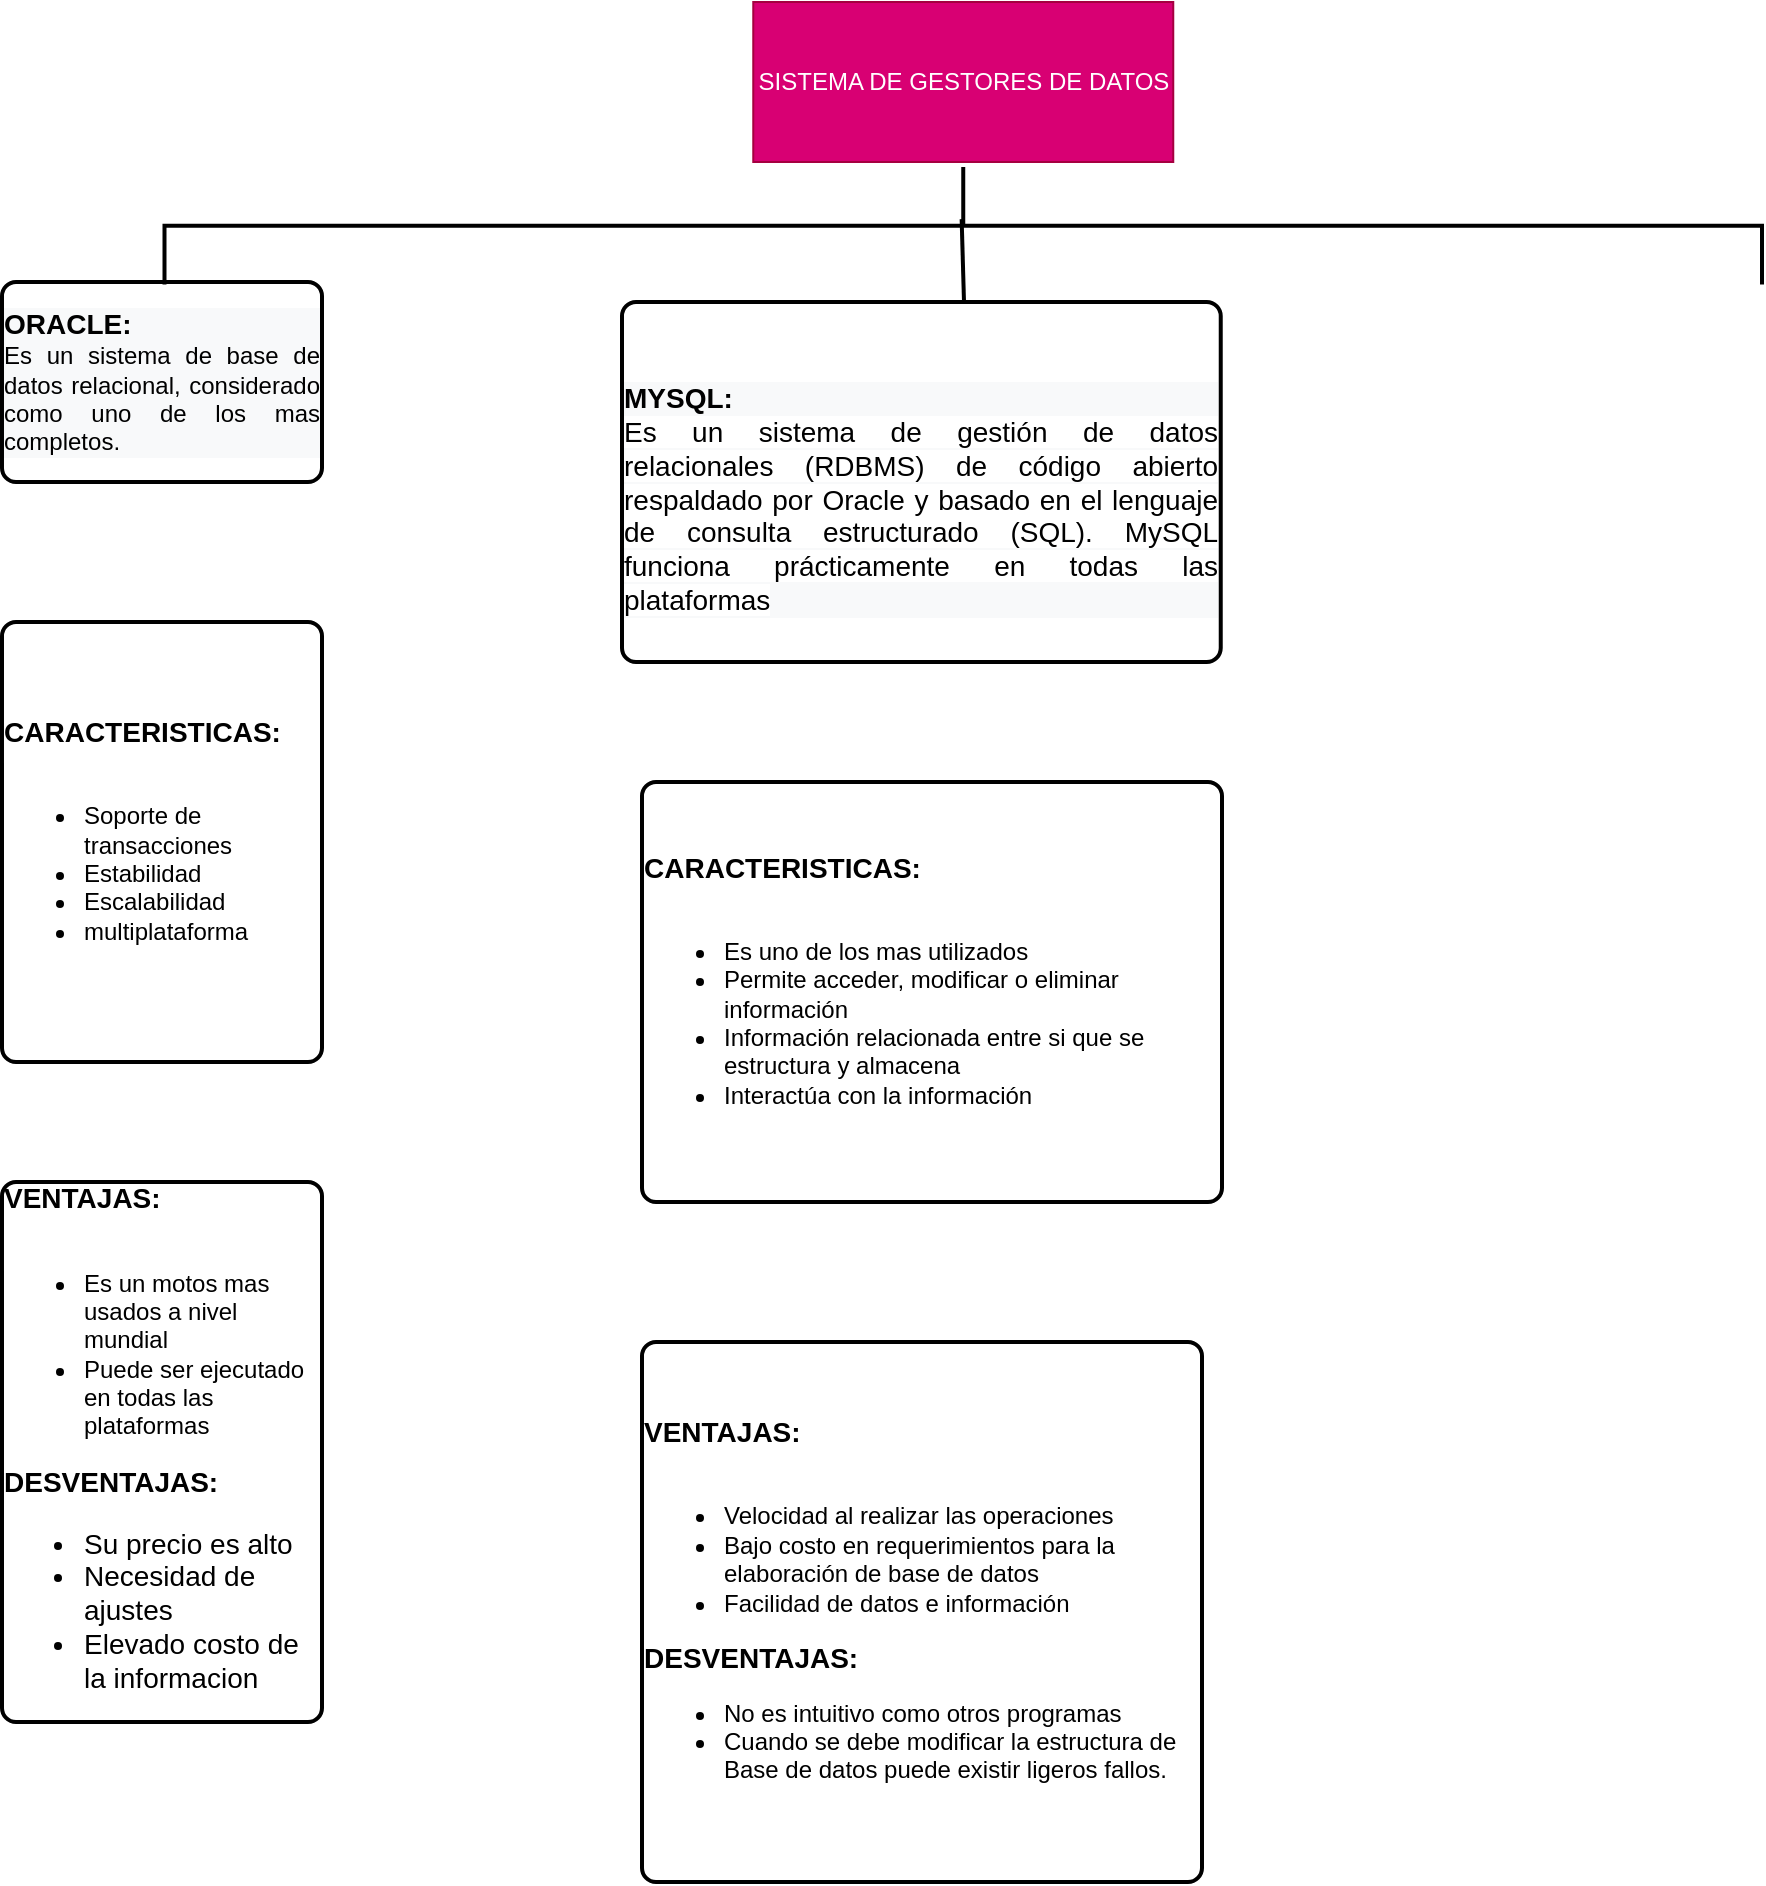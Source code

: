 <mxfile version="20.3.7" type="github">
  <diagram id="q8xmXXXaX6RDKj1XC6pM" name="Página-1">
    <mxGraphModel dx="1038" dy="481" grid="1" gridSize="10" guides="1" tooltips="1" connect="1" arrows="1" fold="1" page="1" pageScale="1" pageWidth="1169" pageHeight="827" math="0" shadow="0">
      <root>
        <mxCell id="0" />
        <mxCell id="1" parent="0" />
        <mxCell id="YGvmBKsDaWd_bATqlUQZ-1" value="SISTEMA DE GESTORES DE DATOS" style="rounded=0;whiteSpace=wrap;html=1;fillColor=#d80073;strokeColor=#A50040;fontColor=#ffffff;" vertex="1" parent="1">
          <mxGeometry x="415.63" y="10" width="210" height="80" as="geometry" />
        </mxCell>
        <mxCell id="YGvmBKsDaWd_bATqlUQZ-9" value="&lt;br&gt;&lt;div style=&quot;color: rgb(0, 0, 0); font-family: Helvetica; font-style: normal; font-variant-ligatures: normal; font-variant-caps: normal; font-weight: 400; letter-spacing: normal; orphans: 2; text-indent: 0px; text-transform: none; widows: 2; word-spacing: 0px; -webkit-text-stroke-width: 0px; background-color: rgb(248, 249, 250); text-decoration-thickness: initial; text-decoration-style: initial; text-decoration-color: initial; font-size: 12px; text-align: left;&quot;&gt;&lt;span style=&quot;background-color: initial;&quot;&gt;&lt;b&gt;&lt;font style=&quot;font-size: 14px;&quot;&gt;ORACLE:&lt;/font&gt;&lt;/b&gt;&lt;/span&gt;&lt;/div&gt;&lt;div style=&quot;color: rgb(0, 0, 0); font-family: Helvetica; font-style: normal; font-variant-ligatures: normal; font-variant-caps: normal; font-weight: 400; letter-spacing: normal; orphans: 2; text-indent: 0px; text-transform: none; widows: 2; word-spacing: 0px; -webkit-text-stroke-width: 0px; background-color: rgb(248, 249, 250); text-decoration-thickness: initial; text-decoration-style: initial; text-decoration-color: initial; font-size: 12px; text-align: justify;&quot;&gt;&lt;span style=&quot;background-color: initial;&quot;&gt;Es un sistema de base de datos relacional, considerado como uno de los mas completos.&lt;/span&gt;&lt;/div&gt;&lt;br&gt;" style="rounded=1;whiteSpace=wrap;html=1;absoluteArcSize=1;arcSize=14;strokeWidth=2;fontSize=14;" vertex="1" parent="1">
          <mxGeometry x="40" y="150" width="160" height="100" as="geometry" />
        </mxCell>
        <mxCell id="YGvmBKsDaWd_bATqlUQZ-10" value="&lt;div style=&quot;text-align: left; font-size: 12px;&quot;&gt;&lt;span style=&quot;background-color: initial;&quot;&gt;&lt;b&gt;&lt;font style=&quot;font-size: 14px;&quot;&gt;CARACTERISTICAS:&lt;/font&gt;&lt;/b&gt;&lt;/span&gt;&lt;/div&gt;&lt;div style=&quot;text-align: left; font-size: 12px;&quot;&gt;&lt;br&gt;&lt;/div&gt;&lt;div&gt;&lt;ul style=&quot;font-size: 12px;&quot;&gt;&lt;li style=&quot;text-align: left;&quot;&gt;Soporte de transacciones&lt;/li&gt;&lt;li style=&quot;text-align: left;&quot;&gt;Estabilidad&lt;/li&gt;&lt;li style=&quot;text-align: left;&quot;&gt;Escalabilidad&lt;/li&gt;&lt;li style=&quot;text-align: left;&quot;&gt;multiplataforma&lt;/li&gt;&lt;/ul&gt;&lt;/div&gt;" style="rounded=1;whiteSpace=wrap;html=1;absoluteArcSize=1;arcSize=14;strokeWidth=2;fontSize=14;" vertex="1" parent="1">
          <mxGeometry x="40" y="320" width="160" height="220" as="geometry" />
        </mxCell>
        <mxCell id="YGvmBKsDaWd_bATqlUQZ-11" value="&lt;div style=&quot;text-align: left; font-size: 12px;&quot;&gt;&lt;span style=&quot;background-color: initial;&quot;&gt;&lt;b&gt;&lt;font style=&quot;font-size: 14px;&quot;&gt;VENTAJAS:&lt;/font&gt;&lt;/b&gt;&lt;/span&gt;&lt;/div&gt;&lt;div style=&quot;text-align: left; font-size: 12px;&quot;&gt;&lt;br&gt;&lt;/div&gt;&lt;div&gt;&lt;ul style=&quot;font-size: 12px;&quot;&gt;&lt;li style=&quot;text-align: left;&quot;&gt;Es un motos mas usados a nivel mundial&lt;/li&gt;&lt;li style=&quot;text-align: left;&quot;&gt;Puede ser ejecutado en todas las plataformas&lt;/li&gt;&lt;/ul&gt;&lt;div style=&quot;text-align: left;&quot;&gt;&lt;b style=&quot;font-size: 12px;&quot;&gt;&lt;font style=&quot;font-size: 14px;&quot;&gt;DESVENTAJAS:&lt;/font&gt;&lt;/b&gt;&lt;span style=&quot;font-size: 12px;&quot;&gt;&lt;br&gt;&lt;/span&gt;&lt;/div&gt;&lt;/div&gt;&lt;div style=&quot;text-align: left;&quot;&gt;&lt;ul&gt;&lt;li&gt;&lt;span style=&quot;font-size: 12px;&quot;&gt;&lt;font style=&quot;font-size: 14px;&quot;&gt;Su precio es alto&lt;/font&gt;&lt;/span&gt;&lt;/li&gt;&lt;li&gt;&lt;span style=&quot;font-size: 12px;&quot;&gt;&lt;font style=&quot;font-size: 14px;&quot;&gt;Necesidad de ajustes&lt;/font&gt;&lt;/span&gt;&lt;/li&gt;&lt;li&gt;&lt;span style=&quot;font-size: 12px;&quot;&gt;&lt;font style=&quot;font-size: 14px;&quot;&gt;Elevado costo de la informacion&lt;/font&gt;&lt;/span&gt;&lt;/li&gt;&lt;/ul&gt;&lt;/div&gt;" style="rounded=1;whiteSpace=wrap;html=1;absoluteArcSize=1;arcSize=14;strokeWidth=2;fontSize=14;" vertex="1" parent="1">
          <mxGeometry x="40" y="600" width="160" height="270" as="geometry" />
        </mxCell>
        <mxCell id="YGvmBKsDaWd_bATqlUQZ-12" value="" style="strokeWidth=2;html=1;shape=mxgraph.flowchart.annotation_2;align=left;labelPosition=right;pointerEvents=1;fontSize=14;rotation=90;" vertex="1" parent="1">
          <mxGeometry x="491.25" y="-277.5" width="58.75" height="798.75" as="geometry" />
        </mxCell>
        <mxCell id="YGvmBKsDaWd_bATqlUQZ-14" value="" style="endArrow=none;html=1;rounded=1;fontSize=14;exitX=0.444;exitY=0.501;exitDx=0;exitDy=0;exitPerimeter=0;sourcePerimeterSpacing=-2;targetPerimeterSpacing=0;strokeWidth=2;" edge="1" parent="1" source="YGvmBKsDaWd_bATqlUQZ-12">
          <mxGeometry relative="1" as="geometry">
            <mxPoint x="450" y="330" as="sourcePoint" />
            <mxPoint x="521" y="160" as="targetPoint" />
          </mxGeometry>
        </mxCell>
        <mxCell id="YGvmBKsDaWd_bATqlUQZ-15" value="&lt;font style=&quot;font-size: 14px;&quot;&gt;&lt;br&gt;&lt;/font&gt;&lt;div style=&quot;color: rgb(0, 0, 0); font-family: Helvetica; font-style: normal; font-variant-ligatures: normal; font-variant-caps: normal; font-weight: 400; letter-spacing: normal; orphans: 2; text-indent: 0px; text-transform: none; widows: 2; word-spacing: 0px; -webkit-text-stroke-width: 0px; background-color: rgb(248, 249, 250); text-decoration-thickness: initial; text-decoration-style: initial; text-decoration-color: initial; text-align: left;&quot;&gt;&lt;span style=&quot;background-color: initial;&quot;&gt;&lt;b&gt;&lt;font style=&quot;font-size: 14px;&quot;&gt;MYSQL:&lt;/font&gt;&lt;/b&gt;&lt;/span&gt;&lt;/div&gt;&lt;div style=&quot;font-family: Helvetica; font-style: normal; font-variant-ligatures: normal; font-variant-caps: normal; font-weight: 400; letter-spacing: normal; orphans: 2; text-indent: 0px; text-transform: none; widows: 2; word-spacing: 0px; -webkit-text-stroke-width: 0px; background-color: rgb(248, 249, 250); text-decoration-thickness: initial; text-decoration-style: initial; text-decoration-color: initial; text-align: justify;&quot;&gt;&lt;font style=&quot;font-size: 14px;&quot;&gt;&lt;span style=&quot;font-family: Arial, sans-serif; text-align: start; background-color: rgb(255, 255, 255);&quot;&gt;Es un sistema de gestión de datos relacionales&amp;nbsp;&lt;/span&gt;&lt;span style=&quot;font-family: Arial, sans-serif; text-align: start; background-color: rgb(255, 255, 255);&quot;&gt;(RDBMS) de código abierto respaldado por Oracle y basado en el lenguaje de consulta estructurado (SQL). MySQL funciona prácticamente en todas las plataformas&lt;/span&gt;&lt;/font&gt;&lt;br&gt;&lt;/div&gt;" style="rounded=1;whiteSpace=wrap;html=1;absoluteArcSize=1;arcSize=14;strokeWidth=2;fontSize=14;" vertex="1" parent="1">
          <mxGeometry x="350" y="160" width="299.37" height="180" as="geometry" />
        </mxCell>
        <mxCell id="YGvmBKsDaWd_bATqlUQZ-16" value="&lt;div style=&quot;text-align: left; font-size: 12px;&quot;&gt;&lt;span style=&quot;background-color: initial;&quot;&gt;&lt;b&gt;&lt;font style=&quot;font-size: 14px;&quot;&gt;CARACTERISTICAS:&lt;/font&gt;&lt;/b&gt;&lt;/span&gt;&lt;/div&gt;&lt;div style=&quot;text-align: left; font-size: 12px;&quot;&gt;&lt;br&gt;&lt;/div&gt;&lt;div&gt;&lt;ul style=&quot;font-size: 12px;&quot;&gt;&lt;li style=&quot;text-align: left;&quot;&gt;Es uno de los mas utilizados&lt;/li&gt;&lt;li style=&quot;text-align: left;&quot;&gt;Permite acceder, modificar o eliminar información&amp;nbsp;&lt;/li&gt;&lt;li style=&quot;text-align: left;&quot;&gt;Información relacionada entre si que se estructura y almacena&lt;/li&gt;&lt;li style=&quot;text-align: left;&quot;&gt;Interactúa con la información&amp;nbsp;&lt;/li&gt;&lt;/ul&gt;&lt;/div&gt;" style="rounded=1;whiteSpace=wrap;html=1;absoluteArcSize=1;arcSize=14;strokeWidth=2;fontSize=14;" vertex="1" parent="1">
          <mxGeometry x="360" y="400" width="290" height="210" as="geometry" />
        </mxCell>
        <mxCell id="YGvmBKsDaWd_bATqlUQZ-17" value="&lt;div style=&quot;text-align: left; font-size: 12px;&quot;&gt;&lt;span style=&quot;background-color: initial;&quot;&gt;&lt;b&gt;&lt;font style=&quot;font-size: 14px;&quot;&gt;VENTAJAS:&lt;/font&gt;&lt;/b&gt;&lt;/span&gt;&lt;/div&gt;&lt;div style=&quot;text-align: left; font-size: 12px;&quot;&gt;&lt;br&gt;&lt;/div&gt;&lt;div&gt;&lt;ul style=&quot;font-size: 12px;&quot;&gt;&lt;li style=&quot;text-align: left;&quot;&gt;Velocidad al realizar las operaciones&lt;/li&gt;&lt;li style=&quot;text-align: left;&quot;&gt;Bajo costo en requerimientos para la elaboración de base de datos&lt;/li&gt;&lt;li style=&quot;text-align: left;&quot;&gt;Facilidad de datos e información&amp;nbsp;&lt;/li&gt;&lt;/ul&gt;&lt;div style=&quot;text-align: left;&quot;&gt;&lt;b style=&quot;font-size: 12px;&quot;&gt;&lt;font style=&quot;font-size: 14px;&quot;&gt;DESVENTAJAS:&lt;/font&gt;&lt;/b&gt;&lt;span style=&quot;font-size: 12px;&quot;&gt;&lt;br&gt;&lt;/span&gt;&lt;/div&gt;&lt;/div&gt;&lt;div style=&quot;text-align: left; font-size: 12px;&quot;&gt;&lt;ul&gt;&lt;li&gt;No es intuitivo como otros programas&lt;/li&gt;&lt;li style=&quot;margin: 0px 0px 4px; padding: 0px; list-style-type: disc;&quot; class=&quot;TrT0Xe&quot;&gt;Cuando se debe modificar la estructura de Base de datos puede existir ligeros fallos.&lt;/li&gt;&lt;/ul&gt;&lt;/div&gt;" style="rounded=1;whiteSpace=wrap;html=1;absoluteArcSize=1;arcSize=14;strokeWidth=2;fontSize=14;" vertex="1" parent="1">
          <mxGeometry x="360" y="680" width="280" height="270" as="geometry" />
        </mxCell>
      </root>
    </mxGraphModel>
  </diagram>
</mxfile>
